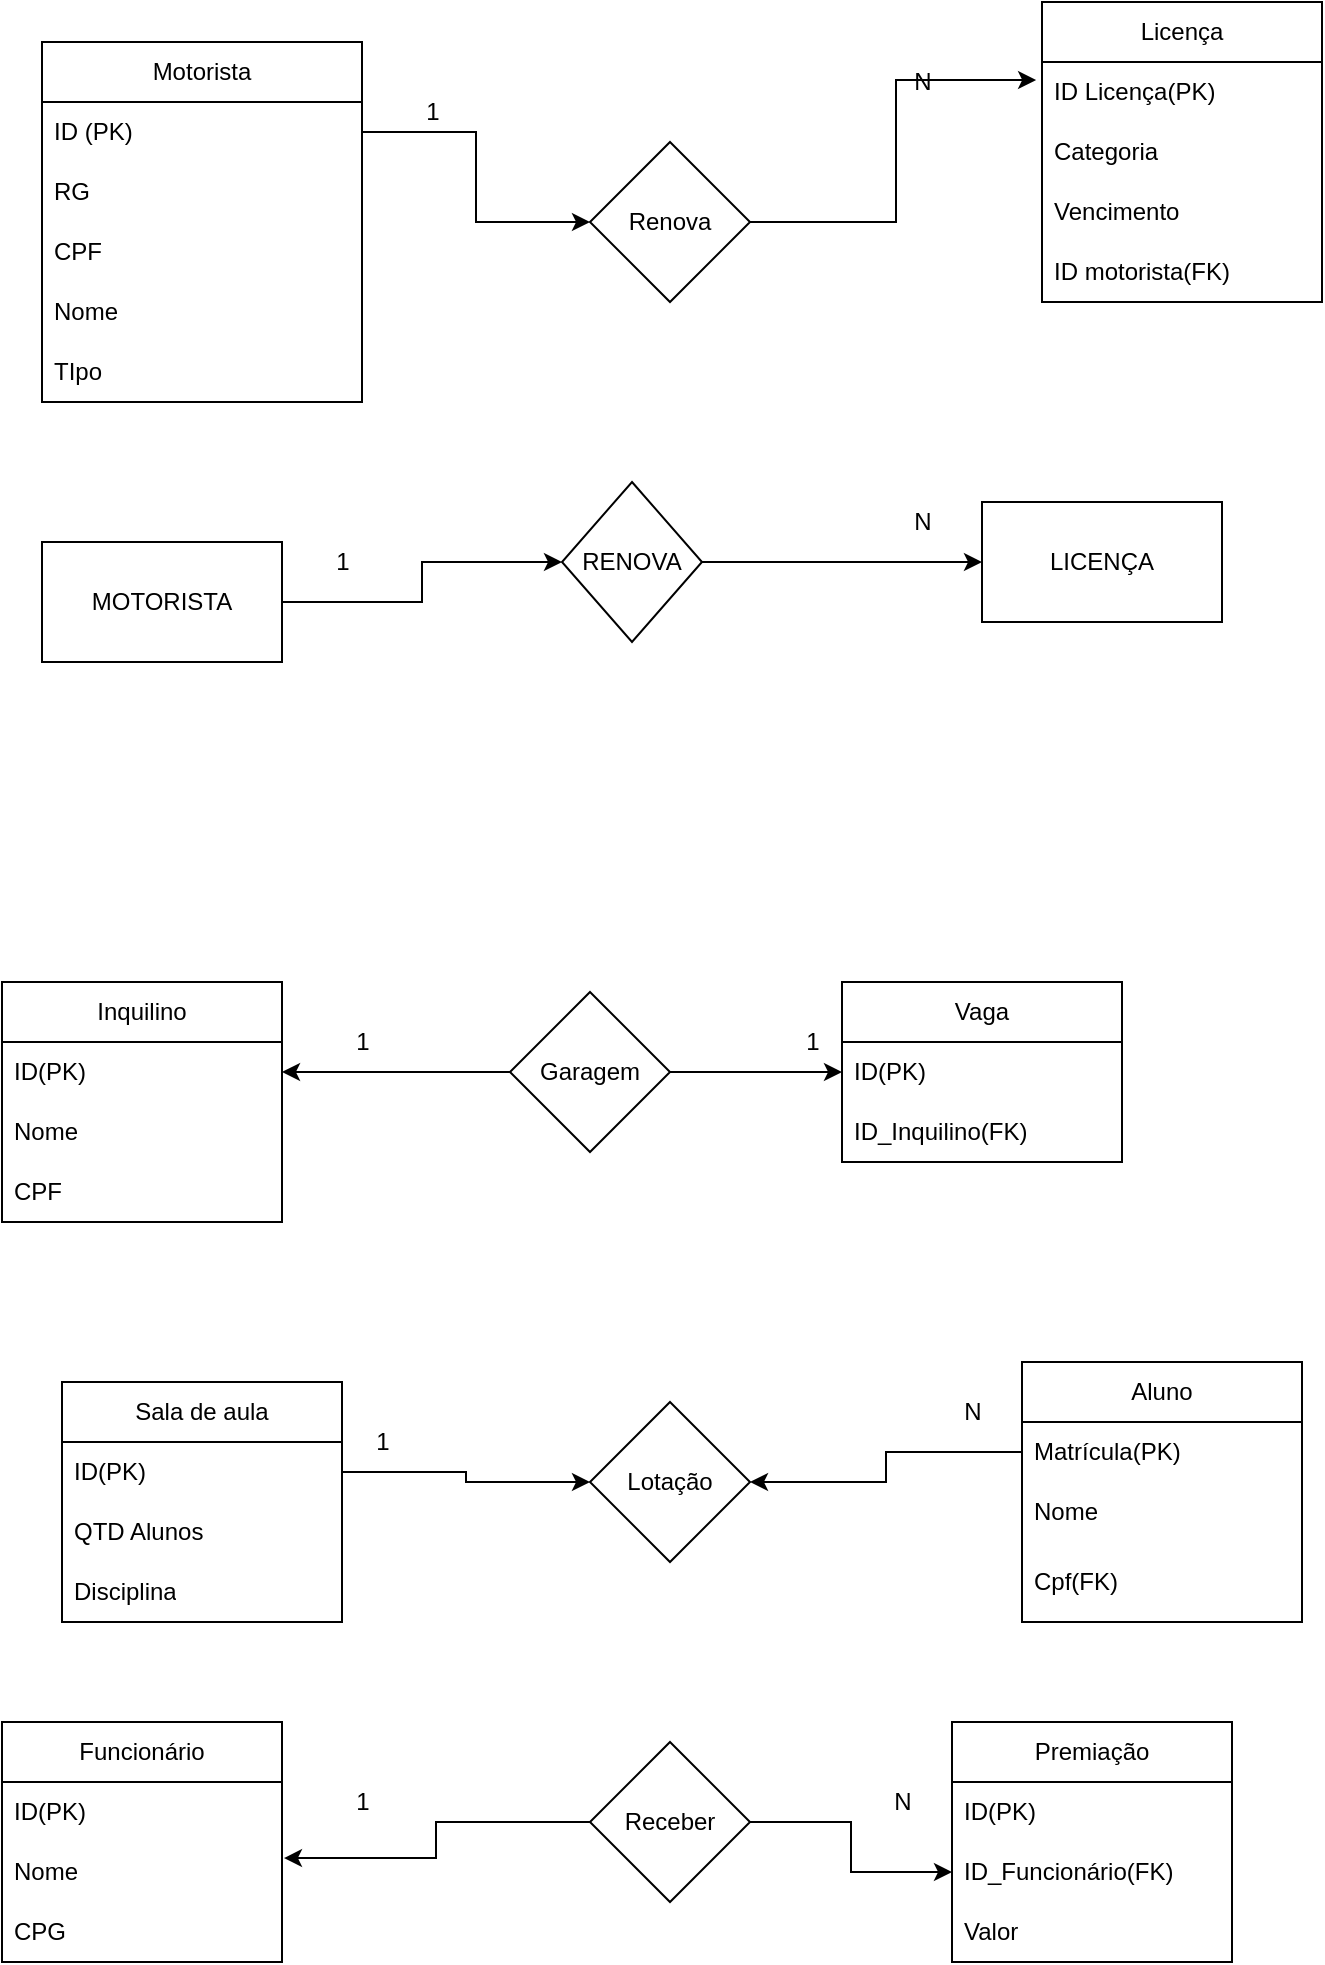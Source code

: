 <mxfile version="20.8.20" type="device" pages="2"><diagram id="-3f8RJIWK5iNn7hyr59_" name="Página-1"><mxGraphModel dx="954" dy="559" grid="1" gridSize="10" guides="1" tooltips="1" connect="1" arrows="1" fold="1" page="1" pageScale="1" pageWidth="827" pageHeight="1169" math="0" shadow="0"><root><mxCell id="0"/><mxCell id="1" parent="0"/><mxCell id="IG_Nz5PbkDet8dthFS-b-76" value="Motorista" style="swimlane;fontStyle=0;childLayout=stackLayout;horizontal=1;startSize=30;horizontalStack=0;resizeParent=1;resizeParentMax=0;resizeLast=0;collapsible=1;marginBottom=0;whiteSpace=wrap;html=1;strokeColor=default;direction=east;" parent="1" vertex="1"><mxGeometry x="140" y="170" width="160" height="180" as="geometry"><mxRectangle x="120" y="160" width="60" height="30" as="alternateBounds"/></mxGeometry></mxCell><mxCell id="IG_Nz5PbkDet8dthFS-b-79" value="ID (PK)" style="text;strokeColor=none;fillColor=none;align=left;verticalAlign=middle;spacingLeft=4;spacingRight=4;overflow=hidden;points=[[0,0.5],[1,0.5]];portConstraint=eastwest;rotatable=0;whiteSpace=wrap;html=1;" parent="IG_Nz5PbkDet8dthFS-b-76" vertex="1"><mxGeometry y="30" width="160" height="30" as="geometry"/></mxCell><mxCell id="IG_Nz5PbkDet8dthFS-b-81" value="RG" style="text;strokeColor=none;fillColor=none;align=left;verticalAlign=middle;spacingLeft=4;spacingRight=4;overflow=hidden;points=[[0,0.5],[1,0.5]];portConstraint=eastwest;rotatable=0;whiteSpace=wrap;html=1;" parent="IG_Nz5PbkDet8dthFS-b-76" vertex="1"><mxGeometry y="60" width="160" height="30" as="geometry"/></mxCell><mxCell id="IG_Nz5PbkDet8dthFS-b-90" value="CPF" style="text;strokeColor=none;fillColor=none;align=left;verticalAlign=middle;spacingLeft=4;spacingRight=4;overflow=hidden;points=[[0,0.5],[1,0.5]];portConstraint=eastwest;rotatable=0;whiteSpace=wrap;html=1;" parent="IG_Nz5PbkDet8dthFS-b-76" vertex="1"><mxGeometry y="90" width="160" height="30" as="geometry"/></mxCell><mxCell id="IG_Nz5PbkDet8dthFS-b-91" value="Nome" style="text;strokeColor=none;fillColor=none;align=left;verticalAlign=middle;spacingLeft=4;spacingRight=4;overflow=hidden;points=[[0,0.5],[1,0.5]];portConstraint=eastwest;rotatable=0;whiteSpace=wrap;html=1;" parent="IG_Nz5PbkDet8dthFS-b-76" vertex="1"><mxGeometry y="120" width="160" height="30" as="geometry"/></mxCell><mxCell id="IG_Nz5PbkDet8dthFS-b-92" value="TIpo" style="text;strokeColor=none;fillColor=none;align=left;verticalAlign=middle;spacingLeft=4;spacingRight=4;overflow=hidden;points=[[0,0.5],[1,0.5]];portConstraint=eastwest;rotatable=0;whiteSpace=wrap;html=1;" parent="IG_Nz5PbkDet8dthFS-b-76" vertex="1"><mxGeometry y="150" width="160" height="30" as="geometry"/></mxCell><mxCell id="mzc5DSCXrb-o8-uavEqS-1" value="Licença" style="swimlane;fontStyle=0;childLayout=stackLayout;horizontal=1;startSize=30;horizontalStack=0;resizeParent=1;resizeParentMax=0;resizeLast=0;collapsible=1;marginBottom=0;whiteSpace=wrap;html=1;" parent="1" vertex="1"><mxGeometry x="640" y="150" width="140" height="150" as="geometry"/></mxCell><mxCell id="mzc5DSCXrb-o8-uavEqS-2" value="ID Licença(PK)" style="text;strokeColor=none;fillColor=none;align=left;verticalAlign=middle;spacingLeft=4;spacingRight=4;overflow=hidden;points=[[0,0.5],[1,0.5]];portConstraint=eastwest;rotatable=0;whiteSpace=wrap;html=1;" parent="mzc5DSCXrb-o8-uavEqS-1" vertex="1"><mxGeometry y="30" width="140" height="30" as="geometry"/></mxCell><mxCell id="mzc5DSCXrb-o8-uavEqS-3" value="Categoria" style="text;strokeColor=none;fillColor=none;align=left;verticalAlign=middle;spacingLeft=4;spacingRight=4;overflow=hidden;points=[[0,0.5],[1,0.5]];portConstraint=eastwest;rotatable=0;whiteSpace=wrap;html=1;" parent="mzc5DSCXrb-o8-uavEqS-1" vertex="1"><mxGeometry y="60" width="140" height="30" as="geometry"/></mxCell><mxCell id="mzc5DSCXrb-o8-uavEqS-4" value="Vencimento" style="text;strokeColor=none;fillColor=none;align=left;verticalAlign=middle;spacingLeft=4;spacingRight=4;overflow=hidden;points=[[0,0.5],[1,0.5]];portConstraint=eastwest;rotatable=0;whiteSpace=wrap;html=1;" parent="mzc5DSCXrb-o8-uavEqS-1" vertex="1"><mxGeometry y="90" width="140" height="30" as="geometry"/></mxCell><mxCell id="QUB70kW_ChpTyQmX4JkZ-1" value="ID motorista(FK)" style="text;strokeColor=none;fillColor=none;align=left;verticalAlign=middle;spacingLeft=4;spacingRight=4;overflow=hidden;points=[[0,0.5],[1,0.5]];portConstraint=eastwest;rotatable=0;whiteSpace=wrap;html=1;" parent="mzc5DSCXrb-o8-uavEqS-1" vertex="1"><mxGeometry y="120" width="140" height="30" as="geometry"/></mxCell><mxCell id="mzc5DSCXrb-o8-uavEqS-7" style="edgeStyle=orthogonalEdgeStyle;rounded=0;orthogonalLoop=1;jettySize=auto;html=1;exitX=1;exitY=0.5;exitDx=0;exitDy=0;entryX=-0.021;entryY=0.3;entryDx=0;entryDy=0;entryPerimeter=0;" parent="1" source="mzc5DSCXrb-o8-uavEqS-5" target="mzc5DSCXrb-o8-uavEqS-2" edge="1"><mxGeometry relative="1" as="geometry"/></mxCell><mxCell id="mzc5DSCXrb-o8-uavEqS-5" value="Renova" style="rhombus;whiteSpace=wrap;html=1;" parent="1" vertex="1"><mxGeometry x="414" y="220" width="80" height="80" as="geometry"/></mxCell><mxCell id="mzc5DSCXrb-o8-uavEqS-6" style="edgeStyle=orthogonalEdgeStyle;rounded=0;orthogonalLoop=1;jettySize=auto;html=1;exitX=1;exitY=0.5;exitDx=0;exitDy=0;entryX=0;entryY=0.5;entryDx=0;entryDy=0;" parent="1" source="IG_Nz5PbkDet8dthFS-b-79" target="mzc5DSCXrb-o8-uavEqS-5" edge="1"><mxGeometry relative="1" as="geometry"/></mxCell><mxCell id="mzc5DSCXrb-o8-uavEqS-8" value="1" style="text;html=1;align=center;verticalAlign=middle;resizable=0;points=[];autosize=1;strokeColor=none;fillColor=none;" parent="1" vertex="1"><mxGeometry x="320" y="190" width="30" height="30" as="geometry"/></mxCell><mxCell id="mzc5DSCXrb-o8-uavEqS-9" value="N" style="text;html=1;align=center;verticalAlign=middle;resizable=0;points=[];autosize=1;strokeColor=none;fillColor=none;" parent="1" vertex="1"><mxGeometry x="565" y="175" width="30" height="30" as="geometry"/></mxCell><mxCell id="mzc5DSCXrb-o8-uavEqS-13" style="edgeStyle=orthogonalEdgeStyle;rounded=0;orthogonalLoop=1;jettySize=auto;html=1;exitX=1;exitY=0.5;exitDx=0;exitDy=0;entryX=0;entryY=0.5;entryDx=0;entryDy=0;" parent="1" source="mzc5DSCXrb-o8-uavEqS-11" target="mzc5DSCXrb-o8-uavEqS-12" edge="1"><mxGeometry relative="1" as="geometry"/></mxCell><mxCell id="mzc5DSCXrb-o8-uavEqS-11" value="MOTORISTA" style="rounded=0;whiteSpace=wrap;html=1;" parent="1" vertex="1"><mxGeometry x="140" y="420" width="120" height="60" as="geometry"/></mxCell><mxCell id="mzc5DSCXrb-o8-uavEqS-16" style="edgeStyle=orthogonalEdgeStyle;rounded=0;orthogonalLoop=1;jettySize=auto;html=1;exitX=1;exitY=0.5;exitDx=0;exitDy=0;entryX=0;entryY=0.5;entryDx=0;entryDy=0;" parent="1" source="mzc5DSCXrb-o8-uavEqS-12" target="mzc5DSCXrb-o8-uavEqS-14" edge="1"><mxGeometry relative="1" as="geometry"/></mxCell><mxCell id="mzc5DSCXrb-o8-uavEqS-12" value="RENOVA&lt;br&gt;" style="rhombus;whiteSpace=wrap;html=1;" parent="1" vertex="1"><mxGeometry x="400" y="390" width="70" height="80" as="geometry"/></mxCell><mxCell id="mzc5DSCXrb-o8-uavEqS-14" value="LICENÇA" style="rounded=0;whiteSpace=wrap;html=1;" parent="1" vertex="1"><mxGeometry x="610" y="400" width="120" height="60" as="geometry"/></mxCell><mxCell id="mzc5DSCXrb-o8-uavEqS-17" value="1&lt;br&gt;" style="text;html=1;align=center;verticalAlign=middle;resizable=0;points=[];autosize=1;strokeColor=none;fillColor=none;" parent="1" vertex="1"><mxGeometry x="275" y="415" width="30" height="30" as="geometry"/></mxCell><mxCell id="mzc5DSCXrb-o8-uavEqS-18" value="N&lt;br&gt;" style="text;html=1;align=center;verticalAlign=middle;resizable=0;points=[];autosize=1;strokeColor=none;fillColor=none;" parent="1" vertex="1"><mxGeometry x="565" y="395" width="30" height="30" as="geometry"/></mxCell><mxCell id="WOpWnmxVNW92fKCZC1qh-1" value="Inquilino" style="swimlane;fontStyle=0;childLayout=stackLayout;horizontal=1;startSize=30;horizontalStack=0;resizeParent=1;resizeParentMax=0;resizeLast=0;collapsible=1;marginBottom=0;whiteSpace=wrap;html=1;" parent="1" vertex="1"><mxGeometry x="120" y="640" width="140" height="120" as="geometry"/></mxCell><mxCell id="WOpWnmxVNW92fKCZC1qh-2" value="ID(PK)" style="text;strokeColor=none;fillColor=none;align=left;verticalAlign=middle;spacingLeft=4;spacingRight=4;overflow=hidden;points=[[0,0.5],[1,0.5]];portConstraint=eastwest;rotatable=0;whiteSpace=wrap;html=1;" parent="WOpWnmxVNW92fKCZC1qh-1" vertex="1"><mxGeometry y="30" width="140" height="30" as="geometry"/></mxCell><mxCell id="WOpWnmxVNW92fKCZC1qh-3" value="Nome" style="text;strokeColor=none;fillColor=none;align=left;verticalAlign=middle;spacingLeft=4;spacingRight=4;overflow=hidden;points=[[0,0.5],[1,0.5]];portConstraint=eastwest;rotatable=0;whiteSpace=wrap;html=1;" parent="WOpWnmxVNW92fKCZC1qh-1" vertex="1"><mxGeometry y="60" width="140" height="30" as="geometry"/></mxCell><mxCell id="WOpWnmxVNW92fKCZC1qh-4" value="CPF" style="text;strokeColor=none;fillColor=none;align=left;verticalAlign=middle;spacingLeft=4;spacingRight=4;overflow=hidden;points=[[0,0.5],[1,0.5]];portConstraint=eastwest;rotatable=0;whiteSpace=wrap;html=1;" parent="WOpWnmxVNW92fKCZC1qh-1" vertex="1"><mxGeometry y="90" width="140" height="30" as="geometry"/></mxCell><mxCell id="WOpWnmxVNW92fKCZC1qh-5" value="Vaga" style="swimlane;fontStyle=0;childLayout=stackLayout;horizontal=1;startSize=30;horizontalStack=0;resizeParent=1;resizeParentMax=0;resizeLast=0;collapsible=1;marginBottom=0;whiteSpace=wrap;html=1;" parent="1" vertex="1"><mxGeometry x="540" y="640" width="140" height="90" as="geometry"/></mxCell><mxCell id="WOpWnmxVNW92fKCZC1qh-6" value="ID(PK)" style="text;strokeColor=none;fillColor=none;align=left;verticalAlign=middle;spacingLeft=4;spacingRight=4;overflow=hidden;points=[[0,0.5],[1,0.5]];portConstraint=eastwest;rotatable=0;whiteSpace=wrap;html=1;" parent="WOpWnmxVNW92fKCZC1qh-5" vertex="1"><mxGeometry y="30" width="140" height="30" as="geometry"/></mxCell><mxCell id="WOpWnmxVNW92fKCZC1qh-7" value="ID_Inquilino(FK)" style="text;strokeColor=none;fillColor=none;align=left;verticalAlign=middle;spacingLeft=4;spacingRight=4;overflow=hidden;points=[[0,0.5],[1,0.5]];portConstraint=eastwest;rotatable=0;whiteSpace=wrap;html=1;" parent="WOpWnmxVNW92fKCZC1qh-5" vertex="1"><mxGeometry y="60" width="140" height="30" as="geometry"/></mxCell><mxCell id="WOpWnmxVNW92fKCZC1qh-11" style="edgeStyle=orthogonalEdgeStyle;rounded=0;orthogonalLoop=1;jettySize=auto;html=1;exitX=0;exitY=0.5;exitDx=0;exitDy=0;entryX=1;entryY=0.5;entryDx=0;entryDy=0;" parent="1" source="WOpWnmxVNW92fKCZC1qh-9" target="WOpWnmxVNW92fKCZC1qh-2" edge="1"><mxGeometry relative="1" as="geometry"/></mxCell><mxCell id="WOpWnmxVNW92fKCZC1qh-12" style="edgeStyle=orthogonalEdgeStyle;rounded=0;orthogonalLoop=1;jettySize=auto;html=1;exitX=1;exitY=0.5;exitDx=0;exitDy=0;entryX=0;entryY=0.5;entryDx=0;entryDy=0;" parent="1" source="WOpWnmxVNW92fKCZC1qh-9" target="WOpWnmxVNW92fKCZC1qh-6" edge="1"><mxGeometry relative="1" as="geometry"/></mxCell><mxCell id="WOpWnmxVNW92fKCZC1qh-9" value="Garagem" style="rhombus;whiteSpace=wrap;html=1;" parent="1" vertex="1"><mxGeometry x="374" y="645" width="80" height="80" as="geometry"/></mxCell><mxCell id="WOpWnmxVNW92fKCZC1qh-13" value="1" style="text;html=1;align=center;verticalAlign=middle;resizable=0;points=[];autosize=1;strokeColor=none;fillColor=none;" parent="1" vertex="1"><mxGeometry x="285" y="655" width="30" height="30" as="geometry"/></mxCell><mxCell id="WOpWnmxVNW92fKCZC1qh-14" value="1" style="text;html=1;align=center;verticalAlign=middle;resizable=0;points=[];autosize=1;strokeColor=none;fillColor=none;" parent="1" vertex="1"><mxGeometry x="510" y="655" width="30" height="30" as="geometry"/></mxCell><mxCell id="WOpWnmxVNW92fKCZC1qh-15" value="Sala de aula" style="swimlane;fontStyle=0;childLayout=stackLayout;horizontal=1;startSize=30;horizontalStack=0;resizeParent=1;resizeParentMax=0;resizeLast=0;collapsible=1;marginBottom=0;whiteSpace=wrap;html=1;" parent="1" vertex="1"><mxGeometry x="150" y="840" width="140" height="120" as="geometry"/></mxCell><mxCell id="WOpWnmxVNW92fKCZC1qh-16" value="ID(PK)" style="text;strokeColor=none;fillColor=none;align=left;verticalAlign=middle;spacingLeft=4;spacingRight=4;overflow=hidden;points=[[0,0.5],[1,0.5]];portConstraint=eastwest;rotatable=0;whiteSpace=wrap;html=1;" parent="WOpWnmxVNW92fKCZC1qh-15" vertex="1"><mxGeometry y="30" width="140" height="30" as="geometry"/></mxCell><mxCell id="WOpWnmxVNW92fKCZC1qh-17" value="QTD Alunos" style="text;strokeColor=none;fillColor=none;align=left;verticalAlign=middle;spacingLeft=4;spacingRight=4;overflow=hidden;points=[[0,0.5],[1,0.5]];portConstraint=eastwest;rotatable=0;whiteSpace=wrap;html=1;" parent="WOpWnmxVNW92fKCZC1qh-15" vertex="1"><mxGeometry y="60" width="140" height="30" as="geometry"/></mxCell><mxCell id="WOpWnmxVNW92fKCZC1qh-18" value="Disciplina" style="text;strokeColor=none;fillColor=none;align=left;verticalAlign=middle;spacingLeft=4;spacingRight=4;overflow=hidden;points=[[0,0.5],[1,0.5]];portConstraint=eastwest;rotatable=0;whiteSpace=wrap;html=1;" parent="WOpWnmxVNW92fKCZC1qh-15" vertex="1"><mxGeometry y="90" width="140" height="30" as="geometry"/></mxCell><mxCell id="WOpWnmxVNW92fKCZC1qh-19" value="Aluno" style="swimlane;fontStyle=0;childLayout=stackLayout;horizontal=1;startSize=30;horizontalStack=0;resizeParent=1;resizeParentMax=0;resizeLast=0;collapsible=1;marginBottom=0;whiteSpace=wrap;html=1;" parent="1" vertex="1"><mxGeometry x="630" y="830" width="140" height="130" as="geometry"/></mxCell><mxCell id="WOpWnmxVNW92fKCZC1qh-20" value="Matrícula(PK)" style="text;strokeColor=none;fillColor=none;align=left;verticalAlign=middle;spacingLeft=4;spacingRight=4;overflow=hidden;points=[[0,0.5],[1,0.5]];portConstraint=eastwest;rotatable=0;whiteSpace=wrap;html=1;" parent="WOpWnmxVNW92fKCZC1qh-19" vertex="1"><mxGeometry y="30" width="140" height="30" as="geometry"/></mxCell><mxCell id="WOpWnmxVNW92fKCZC1qh-21" value="Nome" style="text;strokeColor=none;fillColor=none;align=left;verticalAlign=middle;spacingLeft=4;spacingRight=4;overflow=hidden;points=[[0,0.5],[1,0.5]];portConstraint=eastwest;rotatable=0;whiteSpace=wrap;html=1;" parent="WOpWnmxVNW92fKCZC1qh-19" vertex="1"><mxGeometry y="60" width="140" height="30" as="geometry"/></mxCell><mxCell id="WOpWnmxVNW92fKCZC1qh-22" value="Cpf(FK)" style="text;strokeColor=none;fillColor=none;align=left;verticalAlign=middle;spacingLeft=4;spacingRight=4;overflow=hidden;points=[[0,0.5],[1,0.5]];portConstraint=eastwest;rotatable=0;whiteSpace=wrap;html=1;" parent="WOpWnmxVNW92fKCZC1qh-19" vertex="1"><mxGeometry y="90" width="140" height="40" as="geometry"/></mxCell><mxCell id="WOpWnmxVNW92fKCZC1qh-23" value="Lotação" style="rhombus;whiteSpace=wrap;html=1;" parent="1" vertex="1"><mxGeometry x="414" y="850" width="80" height="80" as="geometry"/></mxCell><mxCell id="WOpWnmxVNW92fKCZC1qh-24" style="edgeStyle=orthogonalEdgeStyle;rounded=0;orthogonalLoop=1;jettySize=auto;html=1;exitX=1;exitY=0.5;exitDx=0;exitDy=0;entryX=0;entryY=0.5;entryDx=0;entryDy=0;" parent="1" source="WOpWnmxVNW92fKCZC1qh-16" target="WOpWnmxVNW92fKCZC1qh-23" edge="1"><mxGeometry relative="1" as="geometry"/></mxCell><mxCell id="WOpWnmxVNW92fKCZC1qh-25" style="edgeStyle=orthogonalEdgeStyle;rounded=0;orthogonalLoop=1;jettySize=auto;html=1;exitX=0;exitY=0.5;exitDx=0;exitDy=0;entryX=1;entryY=0.5;entryDx=0;entryDy=0;" parent="1" source="WOpWnmxVNW92fKCZC1qh-20" target="WOpWnmxVNW92fKCZC1qh-23" edge="1"><mxGeometry relative="1" as="geometry"/></mxCell><mxCell id="WOpWnmxVNW92fKCZC1qh-26" value="1" style="text;html=1;align=center;verticalAlign=middle;resizable=0;points=[];autosize=1;strokeColor=none;fillColor=none;" parent="1" vertex="1"><mxGeometry x="295" y="855" width="30" height="30" as="geometry"/></mxCell><mxCell id="WOpWnmxVNW92fKCZC1qh-27" value="N" style="text;html=1;align=center;verticalAlign=middle;resizable=0;points=[];autosize=1;strokeColor=none;fillColor=none;" parent="1" vertex="1"><mxGeometry x="590" y="840" width="30" height="30" as="geometry"/></mxCell><mxCell id="uHHXM3rdOhDme1AEP6tG-1" value="Funcionário" style="swimlane;fontStyle=0;childLayout=stackLayout;horizontal=1;startSize=30;horizontalStack=0;resizeParent=1;resizeParentMax=0;resizeLast=0;collapsible=1;marginBottom=0;whiteSpace=wrap;html=1;" parent="1" vertex="1"><mxGeometry x="120" y="1010" width="140" height="120" as="geometry"/></mxCell><mxCell id="uHHXM3rdOhDme1AEP6tG-2" value="ID(PK)" style="text;strokeColor=none;fillColor=none;align=left;verticalAlign=middle;spacingLeft=4;spacingRight=4;overflow=hidden;points=[[0,0.5],[1,0.5]];portConstraint=eastwest;rotatable=0;whiteSpace=wrap;html=1;" parent="uHHXM3rdOhDme1AEP6tG-1" vertex="1"><mxGeometry y="30" width="140" height="30" as="geometry"/></mxCell><mxCell id="uHHXM3rdOhDme1AEP6tG-3" value="Nome" style="text;strokeColor=none;fillColor=none;align=left;verticalAlign=middle;spacingLeft=4;spacingRight=4;overflow=hidden;points=[[0,0.5],[1,0.5]];portConstraint=eastwest;rotatable=0;whiteSpace=wrap;html=1;" parent="uHHXM3rdOhDme1AEP6tG-1" vertex="1"><mxGeometry y="60" width="140" height="30" as="geometry"/></mxCell><mxCell id="uHHXM3rdOhDme1AEP6tG-4" value="CPG" style="text;strokeColor=none;fillColor=none;align=left;verticalAlign=middle;spacingLeft=4;spacingRight=4;overflow=hidden;points=[[0,0.5],[1,0.5]];portConstraint=eastwest;rotatable=0;whiteSpace=wrap;html=1;" parent="uHHXM3rdOhDme1AEP6tG-1" vertex="1"><mxGeometry y="90" width="140" height="30" as="geometry"/></mxCell><mxCell id="uHHXM3rdOhDme1AEP6tG-5" value="Premiação" style="swimlane;fontStyle=0;childLayout=stackLayout;horizontal=1;startSize=30;horizontalStack=0;resizeParent=1;resizeParentMax=0;resizeLast=0;collapsible=1;marginBottom=0;whiteSpace=wrap;html=1;" parent="1" vertex="1"><mxGeometry x="595" y="1010" width="140" height="120" as="geometry"/></mxCell><mxCell id="uHHXM3rdOhDme1AEP6tG-6" value="ID(PK)" style="text;strokeColor=none;fillColor=none;align=left;verticalAlign=middle;spacingLeft=4;spacingRight=4;overflow=hidden;points=[[0,0.5],[1,0.5]];portConstraint=eastwest;rotatable=0;whiteSpace=wrap;html=1;" parent="uHHXM3rdOhDme1AEP6tG-5" vertex="1"><mxGeometry y="30" width="140" height="30" as="geometry"/></mxCell><mxCell id="uHHXM3rdOhDme1AEP6tG-7" value="ID_Funcionário(FK)" style="text;strokeColor=none;fillColor=none;align=left;verticalAlign=middle;spacingLeft=4;spacingRight=4;overflow=hidden;points=[[0,0.5],[1,0.5]];portConstraint=eastwest;rotatable=0;whiteSpace=wrap;html=1;" parent="uHHXM3rdOhDme1AEP6tG-5" vertex="1"><mxGeometry y="60" width="140" height="30" as="geometry"/></mxCell><mxCell id="uHHXM3rdOhDme1AEP6tG-8" value="Valor" style="text;strokeColor=none;fillColor=none;align=left;verticalAlign=middle;spacingLeft=4;spacingRight=4;overflow=hidden;points=[[0,0.5],[1,0.5]];portConstraint=eastwest;rotatable=0;whiteSpace=wrap;html=1;" parent="uHHXM3rdOhDme1AEP6tG-5" vertex="1"><mxGeometry y="90" width="140" height="30" as="geometry"/></mxCell><mxCell id="uHHXM3rdOhDme1AEP6tG-10" style="edgeStyle=orthogonalEdgeStyle;rounded=0;orthogonalLoop=1;jettySize=auto;html=1;exitX=0;exitY=0.5;exitDx=0;exitDy=0;entryX=1.007;entryY=0.267;entryDx=0;entryDy=0;entryPerimeter=0;" parent="1" source="uHHXM3rdOhDme1AEP6tG-9" target="uHHXM3rdOhDme1AEP6tG-3" edge="1"><mxGeometry relative="1" as="geometry"/></mxCell><mxCell id="uHHXM3rdOhDme1AEP6tG-11" style="edgeStyle=orthogonalEdgeStyle;rounded=0;orthogonalLoop=1;jettySize=auto;html=1;exitX=1;exitY=0.5;exitDx=0;exitDy=0;entryX=0;entryY=0.5;entryDx=0;entryDy=0;" parent="1" source="uHHXM3rdOhDme1AEP6tG-9" target="uHHXM3rdOhDme1AEP6tG-7" edge="1"><mxGeometry relative="1" as="geometry"/></mxCell><mxCell id="uHHXM3rdOhDme1AEP6tG-9" value="Receber" style="rhombus;whiteSpace=wrap;html=1;" parent="1" vertex="1"><mxGeometry x="414" y="1020" width="80" height="80" as="geometry"/></mxCell><mxCell id="uHHXM3rdOhDme1AEP6tG-12" value="1" style="text;html=1;align=center;verticalAlign=middle;resizable=0;points=[];autosize=1;strokeColor=none;fillColor=none;" parent="1" vertex="1"><mxGeometry x="285" y="1035" width="30" height="30" as="geometry"/></mxCell><mxCell id="uHHXM3rdOhDme1AEP6tG-13" value="N" style="text;html=1;align=center;verticalAlign=middle;resizable=0;points=[];autosize=1;strokeColor=none;fillColor=none;" parent="1" vertex="1"><mxGeometry x="555" y="1035" width="30" height="30" as="geometry"/></mxCell></root></mxGraphModel></diagram><diagram id="y7vkD2zQrbU1RSrJi2z8" name="Página-2"><mxGraphModel dx="954" dy="1728" grid="1" gridSize="10" guides="1" tooltips="1" connect="1" arrows="1" fold="1" page="1" pageScale="1" pageWidth="827" pageHeight="1169" math="0" shadow="0"><root><mxCell id="0"/><mxCell id="1" parent="0"/><mxCell id="UFH5vUNy8L0e_lu8_-cg-1" value="Pessoa" style="swimlane;fontStyle=0;childLayout=stackLayout;horizontal=1;startSize=30;horizontalStack=0;resizeParent=1;resizeParentMax=0;resizeLast=0;collapsible=1;marginBottom=0;whiteSpace=wrap;html=1;" vertex="1" parent="1"><mxGeometry x="50" y="150" width="140" height="120" as="geometry"/></mxCell><mxCell id="UFH5vUNy8L0e_lu8_-cg-2" value="ID_Pessoa" style="text;strokeColor=none;fillColor=none;align=left;verticalAlign=middle;spacingLeft=4;spacingRight=4;overflow=hidden;points=[[0,0.5],[1,0.5]];portConstraint=eastwest;rotatable=0;whiteSpace=wrap;html=1;" vertex="1" parent="UFH5vUNy8L0e_lu8_-cg-1"><mxGeometry y="30" width="140" height="30" as="geometry"/></mxCell><mxCell id="UFH5vUNy8L0e_lu8_-cg-3" value="Nome" style="text;strokeColor=none;fillColor=none;align=left;verticalAlign=middle;spacingLeft=4;spacingRight=4;overflow=hidden;points=[[0,0.5],[1,0.5]];portConstraint=eastwest;rotatable=0;whiteSpace=wrap;html=1;" vertex="1" parent="UFH5vUNy8L0e_lu8_-cg-1"><mxGeometry y="60" width="140" height="30" as="geometry"/></mxCell><mxCell id="UFH5vUNy8L0e_lu8_-cg-4" value="CPF" style="text;strokeColor=none;fillColor=none;align=left;verticalAlign=middle;spacingLeft=4;spacingRight=4;overflow=hidden;points=[[0,0.5],[1,0.5]];portConstraint=eastwest;rotatable=0;whiteSpace=wrap;html=1;" vertex="1" parent="UFH5vUNy8L0e_lu8_-cg-1"><mxGeometry y="90" width="140" height="30" as="geometry"/></mxCell><mxCell id="UFH5vUNy8L0e_lu8_-cg-5" value="Propriedade" style="swimlane;fontStyle=0;childLayout=stackLayout;horizontal=1;startSize=30;horizontalStack=0;resizeParent=1;resizeParentMax=0;resizeLast=0;collapsible=1;marginBottom=0;whiteSpace=wrap;html=1;" vertex="1" parent="1"><mxGeometry x="580" y="150" width="140" height="120" as="geometry"/></mxCell><mxCell id="UFH5vUNy8L0e_lu8_-cg-6" value="ID_Propriedade" style="text;strokeColor=none;fillColor=none;align=left;verticalAlign=middle;spacingLeft=4;spacingRight=4;overflow=hidden;points=[[0,0.5],[1,0.5]];portConstraint=eastwest;rotatable=0;whiteSpace=wrap;html=1;" vertex="1" parent="UFH5vUNy8L0e_lu8_-cg-5"><mxGeometry y="30" width="140" height="30" as="geometry"/></mxCell><mxCell id="UFH5vUNy8L0e_lu8_-cg-7" value="Endereço" style="text;strokeColor=none;fillColor=none;align=left;verticalAlign=middle;spacingLeft=4;spacingRight=4;overflow=hidden;points=[[0,0.5],[1,0.5]];portConstraint=eastwest;rotatable=0;whiteSpace=wrap;html=1;" vertex="1" parent="UFH5vUNy8L0e_lu8_-cg-5"><mxGeometry y="60" width="140" height="30" as="geometry"/></mxCell><mxCell id="UFH5vUNy8L0e_lu8_-cg-8" value="Telefone" style="text;strokeColor=none;fillColor=none;align=left;verticalAlign=middle;spacingLeft=4;spacingRight=4;overflow=hidden;points=[[0,0.5],[1,0.5]];portConstraint=eastwest;rotatable=0;whiteSpace=wrap;html=1;" vertex="1" parent="UFH5vUNy8L0e_lu8_-cg-5"><mxGeometry y="90" width="140" height="30" as="geometry"/></mxCell><mxCell id="UFH5vUNy8L0e_lu8_-cg-9" style="edgeStyle=orthogonalEdgeStyle;rounded=0;orthogonalLoop=1;jettySize=auto;html=1;exitX=1;exitY=0.5;exitDx=0;exitDy=0;entryX=0;entryY=0.5;entryDx=0;entryDy=0;endArrow=none;endFill=0;" edge="1" parent="1" source="UFH5vUNy8L0e_lu8_-cg-2" target="UFH5vUNy8L0e_lu8_-cg-6"><mxGeometry relative="1" as="geometry"><Array as="points"><mxPoint x="190" y="100"/><mxPoint x="580" y="100"/></Array></mxGeometry></mxCell><mxCell id="UFH5vUNy8L0e_lu8_-cg-10" value="Alugar" style="rhombus;whiteSpace=wrap;html=1;" vertex="1" parent="1"><mxGeometry x="340" y="60" width="80" height="80" as="geometry"/></mxCell><mxCell id="UFH5vUNy8L0e_lu8_-cg-11" style="edgeStyle=orthogonalEdgeStyle;rounded=0;orthogonalLoop=1;jettySize=auto;html=1;exitX=1;exitY=0.5;exitDx=0;exitDy=0;entryX=0;entryY=0.5;entryDx=0;entryDy=0;endArrow=none;endFill=0;" edge="1" parent="1" source="UFH5vUNy8L0e_lu8_-cg-4" target="UFH5vUNy8L0e_lu8_-cg-8"><mxGeometry relative="1" as="geometry"><Array as="points"><mxPoint x="190" y="320"/><mxPoint x="580" y="320"/></Array></mxGeometry></mxCell><mxCell id="UFH5vUNy8L0e_lu8_-cg-12" value="Comprar" style="rhombus;whiteSpace=wrap;html=1;" vertex="1" parent="1"><mxGeometry x="340" y="280" width="80" height="80" as="geometry"/></mxCell><mxCell id="UFH5vUNy8L0e_lu8_-cg-13" style="edgeStyle=none;curved=1;rounded=0;orthogonalLoop=1;jettySize=auto;html=1;exitX=0;exitY=0.5;exitDx=0;exitDy=0;fontSize=12;startSize=8;endSize=8;entryX=0.5;entryY=1;entryDx=0;entryDy=0;" edge="1" parent="1" source="UFH5vUNy8L0e_lu8_-cg-14" target="UFH5vUNy8L0e_lu8_-cg-27"><mxGeometry relative="1" as="geometry"><mxPoint x="160" y="410" as="targetPoint"/><Array as="points"><mxPoint x="150" y="440"/></Array></mxGeometry></mxCell><mxCell id="UFH5vUNy8L0e_lu8_-cg-14" value="N" style="rounded=0;whiteSpace=wrap;html=1;" vertex="1" parent="1"><mxGeometry x="235" y="380" width="70" height="60" as="geometry"/></mxCell><mxCell id="UFH5vUNy8L0e_lu8_-cg-15" value="1" style="rounded=0;whiteSpace=wrap;html=1;" vertex="1" parent="1"><mxGeometry x="580" y="270" width="60" height="60" as="geometry"/></mxCell><mxCell id="UFH5vUNy8L0e_lu8_-cg-16" value="1" style="rounded=0;whiteSpace=wrap;html=1;" vertex="1" parent="1"><mxGeometry x="580" y="90" width="60" height="60" as="geometry"/></mxCell><mxCell id="UFH5vUNy8L0e_lu8_-cg-17" style="edgeStyle=none;curved=1;rounded=0;orthogonalLoop=1;jettySize=auto;html=1;exitX=0.5;exitY=0;exitDx=0;exitDy=0;entryX=0;entryY=0.5;entryDx=0;entryDy=0;fontSize=12;startSize=8;endSize=8;" edge="1" parent="1" source="UFH5vUNy8L0e_lu8_-cg-18" target="UFH5vUNy8L0e_lu8_-cg-30"><mxGeometry relative="1" as="geometry"><Array as="points"><mxPoint x="130" y="-20"/></Array></mxGeometry></mxCell><mxCell id="UFH5vUNy8L0e_lu8_-cg-18" value="1" style="rounded=0;whiteSpace=wrap;html=1;" vertex="1" parent="1"><mxGeometry x="130" y="90" width="60" height="60" as="geometry"/></mxCell><mxCell id="UFH5vUNy8L0e_lu8_-cg-19" value="Aluguel" style="swimlane;fontStyle=0;childLayout=stackLayout;horizontal=1;startSize=30;horizontalStack=0;resizeParent=1;resizeParentMax=0;resizeLast=0;collapsible=1;marginBottom=0;whiteSpace=wrap;html=1;" vertex="1" parent="1"><mxGeometry x="310" y="-60" width="140" height="120" as="geometry"/></mxCell><mxCell id="UFH5vUNy8L0e_lu8_-cg-20" value="ID_Aluguel (PK)" style="text;strokeColor=none;fillColor=none;align=left;verticalAlign=middle;spacingLeft=4;spacingRight=4;overflow=hidden;points=[[0,0.5],[1,0.5]];portConstraint=eastwest;rotatable=0;whiteSpace=wrap;html=1;" vertex="1" parent="UFH5vUNy8L0e_lu8_-cg-19"><mxGeometry y="30" width="140" height="30" as="geometry"/></mxCell><mxCell id="UFH5vUNy8L0e_lu8_-cg-21" value="ID_Pessoa (FK)" style="text;strokeColor=none;fillColor=none;align=left;verticalAlign=middle;spacingLeft=4;spacingRight=4;overflow=hidden;points=[[0,0.5],[1,0.5]];portConstraint=eastwest;rotatable=0;whiteSpace=wrap;html=1;" vertex="1" parent="UFH5vUNy8L0e_lu8_-cg-19"><mxGeometry y="60" width="140" height="30" as="geometry"/></mxCell><mxCell id="UFH5vUNy8L0e_lu8_-cg-22" value="ID_Propriedade (FK)" style="text;strokeColor=none;fillColor=none;align=left;verticalAlign=middle;spacingLeft=4;spacingRight=4;overflow=hidden;points=[[0,0.5],[1,0.5]];portConstraint=eastwest;rotatable=0;whiteSpace=wrap;html=1;" vertex="1" parent="UFH5vUNy8L0e_lu8_-cg-19"><mxGeometry y="90" width="140" height="30" as="geometry"/></mxCell><mxCell id="UFH5vUNy8L0e_lu8_-cg-23" value="Contrato" style="swimlane;fontStyle=0;childLayout=stackLayout;horizontal=1;startSize=30;horizontalStack=0;resizeParent=1;resizeParentMax=0;resizeLast=0;collapsible=1;marginBottom=0;whiteSpace=wrap;html=1;" vertex="1" parent="1"><mxGeometry x="305" y="380" width="170" height="120" as="geometry"/></mxCell><mxCell id="UFH5vUNy8L0e_lu8_-cg-24" value="ID_Contrato (PK)" style="text;strokeColor=none;fillColor=none;align=left;verticalAlign=middle;spacingLeft=4;spacingRight=4;overflow=hidden;points=[[0,0.5],[1,0.5]];portConstraint=eastwest;rotatable=0;whiteSpace=wrap;html=1;" vertex="1" parent="UFH5vUNy8L0e_lu8_-cg-23"><mxGeometry y="30" width="170" height="30" as="geometry"/></mxCell><mxCell id="UFH5vUNy8L0e_lu8_-cg-25" value="ID_Pessoa (FK)" style="text;strokeColor=none;fillColor=none;align=left;verticalAlign=middle;spacingLeft=4;spacingRight=4;overflow=hidden;points=[[0,0.5],[1,0.5]];portConstraint=eastwest;rotatable=0;whiteSpace=wrap;html=1;" vertex="1" parent="UFH5vUNy8L0e_lu8_-cg-23"><mxGeometry y="60" width="170" height="30" as="geometry"/></mxCell><mxCell id="UFH5vUNy8L0e_lu8_-cg-26" value="ID_Propriedade(FK)" style="text;strokeColor=none;fillColor=none;align=left;verticalAlign=middle;spacingLeft=4;spacingRight=4;overflow=hidden;points=[[0,0.5],[1,0.5]];portConstraint=eastwest;rotatable=0;whiteSpace=wrap;html=1;" vertex="1" parent="UFH5vUNy8L0e_lu8_-cg-23"><mxGeometry y="90" width="170" height="30" as="geometry"/></mxCell><mxCell id="UFH5vUNy8L0e_lu8_-cg-27" value="1" style="rounded=0;whiteSpace=wrap;html=1;" vertex="1" parent="1"><mxGeometry x="130" y="270" width="60" height="60" as="geometry"/></mxCell><mxCell id="UFH5vUNy8L0e_lu8_-cg-28" style="edgeStyle=none;curved=1;rounded=0;orthogonalLoop=1;jettySize=auto;html=1;exitX=1;exitY=0.5;exitDx=0;exitDy=0;entryX=0.5;entryY=1;entryDx=0;entryDy=0;fontSize=12;startSize=8;endSize=8;" edge="1" parent="1" source="UFH5vUNy8L0e_lu8_-cg-29" target="UFH5vUNy8L0e_lu8_-cg-15"><mxGeometry relative="1" as="geometry"><Array as="points"><mxPoint x="640" y="430"/></Array></mxGeometry></mxCell><mxCell id="UFH5vUNy8L0e_lu8_-cg-29" value="N" style="rounded=0;whiteSpace=wrap;html=1;" vertex="1" parent="1"><mxGeometry x="475" y="380" width="60" height="60" as="geometry"/></mxCell><mxCell id="UFH5vUNy8L0e_lu8_-cg-30" value="N" style="rounded=0;whiteSpace=wrap;html=1;" vertex="1" parent="1"><mxGeometry x="250" y="-60" width="60" height="60" as="geometry"/></mxCell><mxCell id="UFH5vUNy8L0e_lu8_-cg-31" style="edgeStyle=none;curved=1;rounded=0;orthogonalLoop=1;jettySize=auto;html=1;exitX=1;exitY=0.5;exitDx=0;exitDy=0;entryX=0.5;entryY=0;entryDx=0;entryDy=0;fontSize=12;startSize=8;endSize=8;" edge="1" parent="1" source="UFH5vUNy8L0e_lu8_-cg-32" target="UFH5vUNy8L0e_lu8_-cg-16"><mxGeometry relative="1" as="geometry"><Array as="points"><mxPoint x="620" y="-20"/></Array></mxGeometry></mxCell><mxCell id="UFH5vUNy8L0e_lu8_-cg-32" value="1" style="rounded=0;whiteSpace=wrap;html=1;" vertex="1" parent="1"><mxGeometry x="450" y="-60" width="60" height="60" as="geometry"/></mxCell></root></mxGraphModel></diagram></mxfile>